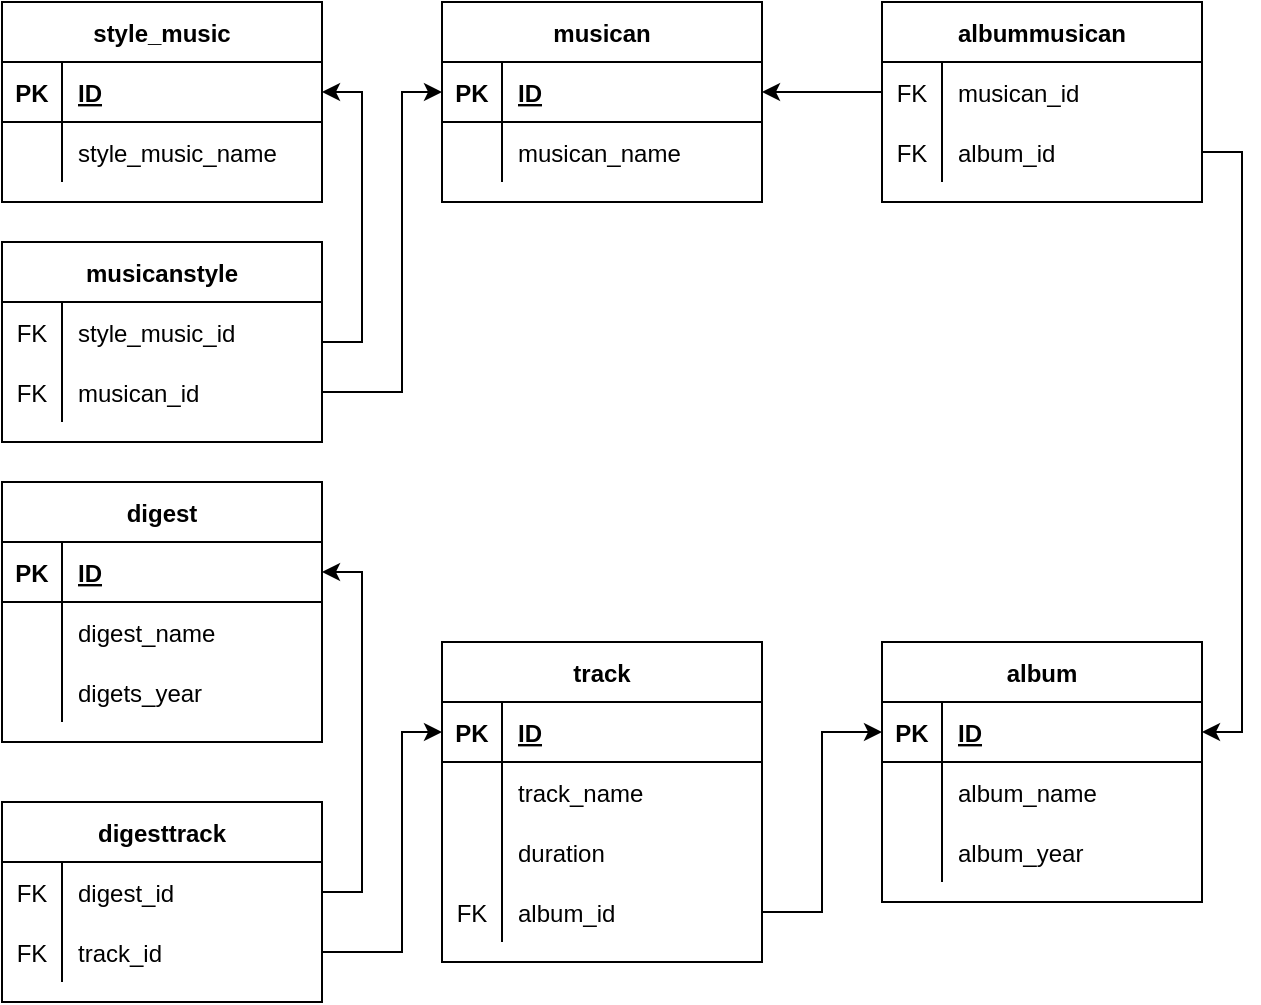 <mxfile version="20.0.4" type="device"><diagram id="W8z6sZ9JxabZCytsctsR" name="Page-1"><mxGraphModel dx="957" dy="429" grid="1" gridSize="10" guides="1" tooltips="1" connect="1" arrows="1" fold="1" page="1" pageScale="1" pageWidth="827" pageHeight="1169" math="0" shadow="0"><root><mxCell id="0"/><mxCell id="1" parent="0"/><mxCell id="G6Ekm_i2drtNlL_Du_uF-5" value="style_music" style="shape=table;startSize=30;container=1;collapsible=1;childLayout=tableLayout;fixedRows=1;rowLines=0;fontStyle=1;align=center;resizeLast=1;" parent="1" vertex="1"><mxGeometry x="80" y="40" width="160" height="100" as="geometry"/></mxCell><mxCell id="G6Ekm_i2drtNlL_Du_uF-6" value="" style="shape=tableRow;horizontal=0;startSize=0;swimlaneHead=0;swimlaneBody=0;fillColor=none;collapsible=0;dropTarget=0;points=[[0,0.5],[1,0.5]];portConstraint=eastwest;top=0;left=0;right=0;bottom=1;" parent="G6Ekm_i2drtNlL_Du_uF-5" vertex="1"><mxGeometry y="30" width="160" height="30" as="geometry"/></mxCell><mxCell id="G6Ekm_i2drtNlL_Du_uF-7" value="PK" style="shape=partialRectangle;connectable=0;fillColor=none;top=0;left=0;bottom=0;right=0;fontStyle=1;overflow=hidden;" parent="G6Ekm_i2drtNlL_Du_uF-6" vertex="1"><mxGeometry width="30" height="30" as="geometry"><mxRectangle width="30" height="30" as="alternateBounds"/></mxGeometry></mxCell><mxCell id="G6Ekm_i2drtNlL_Du_uF-8" value="ID" style="shape=partialRectangle;connectable=0;fillColor=none;top=0;left=0;bottom=0;right=0;align=left;spacingLeft=6;fontStyle=5;overflow=hidden;" parent="G6Ekm_i2drtNlL_Du_uF-6" vertex="1"><mxGeometry x="30" width="130" height="30" as="geometry"><mxRectangle width="130" height="30" as="alternateBounds"/></mxGeometry></mxCell><mxCell id="G6Ekm_i2drtNlL_Du_uF-9" value="" style="shape=tableRow;horizontal=0;startSize=0;swimlaneHead=0;swimlaneBody=0;fillColor=none;collapsible=0;dropTarget=0;points=[[0,0.5],[1,0.5]];portConstraint=eastwest;top=0;left=0;right=0;bottom=0;" parent="G6Ekm_i2drtNlL_Du_uF-5" vertex="1"><mxGeometry y="60" width="160" height="30" as="geometry"/></mxCell><mxCell id="G6Ekm_i2drtNlL_Du_uF-10" value="" style="shape=partialRectangle;connectable=0;fillColor=none;top=0;left=0;bottom=0;right=0;editable=1;overflow=hidden;" parent="G6Ekm_i2drtNlL_Du_uF-9" vertex="1"><mxGeometry width="30" height="30" as="geometry"><mxRectangle width="30" height="30" as="alternateBounds"/></mxGeometry></mxCell><mxCell id="G6Ekm_i2drtNlL_Du_uF-11" value="style_music_name" style="shape=partialRectangle;connectable=0;fillColor=none;top=0;left=0;bottom=0;right=0;align=left;spacingLeft=6;overflow=hidden;" parent="G6Ekm_i2drtNlL_Du_uF-9" vertex="1"><mxGeometry x="30" width="130" height="30" as="geometry"><mxRectangle width="130" height="30" as="alternateBounds"/></mxGeometry></mxCell><mxCell id="G6Ekm_i2drtNlL_Du_uF-18" value="track" style="shape=table;startSize=30;container=1;collapsible=1;childLayout=tableLayout;fixedRows=1;rowLines=0;fontStyle=1;align=center;resizeLast=1;" parent="1" vertex="1"><mxGeometry x="300" y="360" width="160" height="160" as="geometry"/></mxCell><mxCell id="G6Ekm_i2drtNlL_Du_uF-19" value="" style="shape=tableRow;horizontal=0;startSize=0;swimlaneHead=0;swimlaneBody=0;fillColor=none;collapsible=0;dropTarget=0;points=[[0,0.5],[1,0.5]];portConstraint=eastwest;top=0;left=0;right=0;bottom=1;" parent="G6Ekm_i2drtNlL_Du_uF-18" vertex="1"><mxGeometry y="30" width="160" height="30" as="geometry"/></mxCell><mxCell id="G6Ekm_i2drtNlL_Du_uF-20" value="PK" style="shape=partialRectangle;connectable=0;fillColor=none;top=0;left=0;bottom=0;right=0;fontStyle=1;overflow=hidden;" parent="G6Ekm_i2drtNlL_Du_uF-19" vertex="1"><mxGeometry width="30" height="30" as="geometry"><mxRectangle width="30" height="30" as="alternateBounds"/></mxGeometry></mxCell><mxCell id="G6Ekm_i2drtNlL_Du_uF-21" value="ID" style="shape=partialRectangle;connectable=0;fillColor=none;top=0;left=0;bottom=0;right=0;align=left;spacingLeft=6;fontStyle=5;overflow=hidden;" parent="G6Ekm_i2drtNlL_Du_uF-19" vertex="1"><mxGeometry x="30" width="130" height="30" as="geometry"><mxRectangle width="130" height="30" as="alternateBounds"/></mxGeometry></mxCell><mxCell id="G6Ekm_i2drtNlL_Du_uF-22" value="" style="shape=tableRow;horizontal=0;startSize=0;swimlaneHead=0;swimlaneBody=0;fillColor=none;collapsible=0;dropTarget=0;points=[[0,0.5],[1,0.5]];portConstraint=eastwest;top=0;left=0;right=0;bottom=0;" parent="G6Ekm_i2drtNlL_Du_uF-18" vertex="1"><mxGeometry y="60" width="160" height="30" as="geometry"/></mxCell><mxCell id="G6Ekm_i2drtNlL_Du_uF-23" value="" style="shape=partialRectangle;connectable=0;fillColor=none;top=0;left=0;bottom=0;right=0;editable=1;overflow=hidden;" parent="G6Ekm_i2drtNlL_Du_uF-22" vertex="1"><mxGeometry width="30" height="30" as="geometry"><mxRectangle width="30" height="30" as="alternateBounds"/></mxGeometry></mxCell><mxCell id="G6Ekm_i2drtNlL_Du_uF-24" value="track_name" style="shape=partialRectangle;connectable=0;fillColor=none;top=0;left=0;bottom=0;right=0;align=left;spacingLeft=6;overflow=hidden;" parent="G6Ekm_i2drtNlL_Du_uF-22" vertex="1"><mxGeometry x="30" width="130" height="30" as="geometry"><mxRectangle width="130" height="30" as="alternateBounds"/></mxGeometry></mxCell><mxCell id="G6Ekm_i2drtNlL_Du_uF-34" value="" style="shape=tableRow;horizontal=0;startSize=0;swimlaneHead=0;swimlaneBody=0;fillColor=none;collapsible=0;dropTarget=0;points=[[0,0.5],[1,0.5]];portConstraint=eastwest;top=0;left=0;right=0;bottom=0;" parent="G6Ekm_i2drtNlL_Du_uF-18" vertex="1"><mxGeometry y="90" width="160" height="30" as="geometry"/></mxCell><mxCell id="G6Ekm_i2drtNlL_Du_uF-35" value="" style="shape=partialRectangle;connectable=0;fillColor=none;top=0;left=0;bottom=0;right=0;editable=1;overflow=hidden;" parent="G6Ekm_i2drtNlL_Du_uF-34" vertex="1"><mxGeometry width="30" height="30" as="geometry"><mxRectangle width="30" height="30" as="alternateBounds"/></mxGeometry></mxCell><mxCell id="G6Ekm_i2drtNlL_Du_uF-36" value="duration" style="shape=partialRectangle;connectable=0;fillColor=none;top=0;left=0;bottom=0;right=0;align=left;spacingLeft=6;overflow=hidden;" parent="G6Ekm_i2drtNlL_Du_uF-34" vertex="1"><mxGeometry x="30" width="130" height="30" as="geometry"><mxRectangle width="130" height="30" as="alternateBounds"/></mxGeometry></mxCell><mxCell id="G6Ekm_i2drtNlL_Du_uF-103" value="" style="shape=tableRow;horizontal=0;startSize=0;swimlaneHead=0;swimlaneBody=0;fillColor=none;collapsible=0;dropTarget=0;points=[[0,0.5],[1,0.5]];portConstraint=eastwest;top=0;left=0;right=0;bottom=0;" parent="G6Ekm_i2drtNlL_Du_uF-18" vertex="1"><mxGeometry y="120" width="160" height="30" as="geometry"/></mxCell><mxCell id="G6Ekm_i2drtNlL_Du_uF-104" value="FK" style="shape=partialRectangle;connectable=0;fillColor=none;top=0;left=0;bottom=0;right=0;editable=1;overflow=hidden;" parent="G6Ekm_i2drtNlL_Du_uF-103" vertex="1"><mxGeometry width="30" height="30" as="geometry"><mxRectangle width="30" height="30" as="alternateBounds"/></mxGeometry></mxCell><mxCell id="G6Ekm_i2drtNlL_Du_uF-105" value="album_id" style="shape=partialRectangle;connectable=0;fillColor=none;top=0;left=0;bottom=0;right=0;align=left;spacingLeft=6;overflow=hidden;" parent="G6Ekm_i2drtNlL_Du_uF-103" vertex="1"><mxGeometry x="30" width="130" height="30" as="geometry"><mxRectangle width="130" height="30" as="alternateBounds"/></mxGeometry></mxCell><mxCell id="G6Ekm_i2drtNlL_Du_uF-38" value="musican" style="shape=table;startSize=30;container=1;collapsible=1;childLayout=tableLayout;fixedRows=1;rowLines=0;fontStyle=1;align=center;resizeLast=1;" parent="1" vertex="1"><mxGeometry x="300" y="40" width="160" height="100" as="geometry"/></mxCell><mxCell id="G6Ekm_i2drtNlL_Du_uF-39" value="" style="shape=tableRow;horizontal=0;startSize=0;swimlaneHead=0;swimlaneBody=0;fillColor=none;collapsible=0;dropTarget=0;points=[[0,0.5],[1,0.5]];portConstraint=eastwest;top=0;left=0;right=0;bottom=1;" parent="G6Ekm_i2drtNlL_Du_uF-38" vertex="1"><mxGeometry y="30" width="160" height="30" as="geometry"/></mxCell><mxCell id="G6Ekm_i2drtNlL_Du_uF-40" value="PK" style="shape=partialRectangle;connectable=0;fillColor=none;top=0;left=0;bottom=0;right=0;fontStyle=1;overflow=hidden;" parent="G6Ekm_i2drtNlL_Du_uF-39" vertex="1"><mxGeometry width="30" height="30" as="geometry"><mxRectangle width="30" height="30" as="alternateBounds"/></mxGeometry></mxCell><mxCell id="G6Ekm_i2drtNlL_Du_uF-41" value="ID" style="shape=partialRectangle;connectable=0;fillColor=none;top=0;left=0;bottom=0;right=0;align=left;spacingLeft=6;fontStyle=5;overflow=hidden;" parent="G6Ekm_i2drtNlL_Du_uF-39" vertex="1"><mxGeometry x="30" width="130" height="30" as="geometry"><mxRectangle width="130" height="30" as="alternateBounds"/></mxGeometry></mxCell><mxCell id="G6Ekm_i2drtNlL_Du_uF-42" value="" style="shape=tableRow;horizontal=0;startSize=0;swimlaneHead=0;swimlaneBody=0;fillColor=none;collapsible=0;dropTarget=0;points=[[0,0.5],[1,0.5]];portConstraint=eastwest;top=0;left=0;right=0;bottom=0;" parent="G6Ekm_i2drtNlL_Du_uF-38" vertex="1"><mxGeometry y="60" width="160" height="30" as="geometry"/></mxCell><mxCell id="G6Ekm_i2drtNlL_Du_uF-43" value="" style="shape=partialRectangle;connectable=0;fillColor=none;top=0;left=0;bottom=0;right=0;editable=1;overflow=hidden;" parent="G6Ekm_i2drtNlL_Du_uF-42" vertex="1"><mxGeometry width="30" height="30" as="geometry"><mxRectangle width="30" height="30" as="alternateBounds"/></mxGeometry></mxCell><mxCell id="G6Ekm_i2drtNlL_Du_uF-44" value="musican_name" style="shape=partialRectangle;connectable=0;fillColor=none;top=0;left=0;bottom=0;right=0;align=left;spacingLeft=6;overflow=hidden;" parent="G6Ekm_i2drtNlL_Du_uF-42" vertex="1"><mxGeometry x="30" width="130" height="30" as="geometry"><mxRectangle width="130" height="30" as="alternateBounds"/></mxGeometry></mxCell><mxCell id="G6Ekm_i2drtNlL_Du_uF-64" value="album" style="shape=table;startSize=30;container=1;collapsible=1;childLayout=tableLayout;fixedRows=1;rowLines=0;fontStyle=1;align=center;resizeLast=1;" parent="1" vertex="1"><mxGeometry x="520" y="360" width="160" height="130" as="geometry"/></mxCell><mxCell id="G6Ekm_i2drtNlL_Du_uF-65" value="" style="shape=tableRow;horizontal=0;startSize=0;swimlaneHead=0;swimlaneBody=0;fillColor=none;collapsible=0;dropTarget=0;points=[[0,0.5],[1,0.5]];portConstraint=eastwest;top=0;left=0;right=0;bottom=1;" parent="G6Ekm_i2drtNlL_Du_uF-64" vertex="1"><mxGeometry y="30" width="160" height="30" as="geometry"/></mxCell><mxCell id="G6Ekm_i2drtNlL_Du_uF-66" value="PK" style="shape=partialRectangle;connectable=0;fillColor=none;top=0;left=0;bottom=0;right=0;fontStyle=1;overflow=hidden;" parent="G6Ekm_i2drtNlL_Du_uF-65" vertex="1"><mxGeometry width="30" height="30" as="geometry"><mxRectangle width="30" height="30" as="alternateBounds"/></mxGeometry></mxCell><mxCell id="G6Ekm_i2drtNlL_Du_uF-67" value="ID" style="shape=partialRectangle;connectable=0;fillColor=none;top=0;left=0;bottom=0;right=0;align=left;spacingLeft=6;fontStyle=5;overflow=hidden;" parent="G6Ekm_i2drtNlL_Du_uF-65" vertex="1"><mxGeometry x="30" width="130" height="30" as="geometry"><mxRectangle width="130" height="30" as="alternateBounds"/></mxGeometry></mxCell><mxCell id="G6Ekm_i2drtNlL_Du_uF-68" value="" style="shape=tableRow;horizontal=0;startSize=0;swimlaneHead=0;swimlaneBody=0;fillColor=none;collapsible=0;dropTarget=0;points=[[0,0.5],[1,0.5]];portConstraint=eastwest;top=0;left=0;right=0;bottom=0;" parent="G6Ekm_i2drtNlL_Du_uF-64" vertex="1"><mxGeometry y="60" width="160" height="30" as="geometry"/></mxCell><mxCell id="G6Ekm_i2drtNlL_Du_uF-69" value="" style="shape=partialRectangle;connectable=0;fillColor=none;top=0;left=0;bottom=0;right=0;editable=1;overflow=hidden;" parent="G6Ekm_i2drtNlL_Du_uF-68" vertex="1"><mxGeometry width="30" height="30" as="geometry"><mxRectangle width="30" height="30" as="alternateBounds"/></mxGeometry></mxCell><mxCell id="G6Ekm_i2drtNlL_Du_uF-70" value="album_name" style="shape=partialRectangle;connectable=0;fillColor=none;top=0;left=0;bottom=0;right=0;align=left;spacingLeft=6;overflow=hidden;" parent="G6Ekm_i2drtNlL_Du_uF-68" vertex="1"><mxGeometry x="30" width="130" height="30" as="geometry"><mxRectangle width="130" height="30" as="alternateBounds"/></mxGeometry></mxCell><mxCell id="G6Ekm_i2drtNlL_Du_uF-71" value="" style="shape=tableRow;horizontal=0;startSize=0;swimlaneHead=0;swimlaneBody=0;fillColor=none;collapsible=0;dropTarget=0;points=[[0,0.5],[1,0.5]];portConstraint=eastwest;top=0;left=0;right=0;bottom=0;" parent="G6Ekm_i2drtNlL_Du_uF-64" vertex="1"><mxGeometry y="90" width="160" height="30" as="geometry"/></mxCell><mxCell id="G6Ekm_i2drtNlL_Du_uF-72" value="" style="shape=partialRectangle;connectable=0;fillColor=none;top=0;left=0;bottom=0;right=0;editable=1;overflow=hidden;" parent="G6Ekm_i2drtNlL_Du_uF-71" vertex="1"><mxGeometry width="30" height="30" as="geometry"><mxRectangle width="30" height="30" as="alternateBounds"/></mxGeometry></mxCell><mxCell id="G6Ekm_i2drtNlL_Du_uF-73" value="album_year" style="shape=partialRectangle;connectable=0;fillColor=none;top=0;left=0;bottom=0;right=0;align=left;spacingLeft=6;overflow=hidden;" parent="G6Ekm_i2drtNlL_Du_uF-71" vertex="1"><mxGeometry x="30" width="130" height="30" as="geometry"><mxRectangle width="130" height="30" as="alternateBounds"/></mxGeometry></mxCell><mxCell id="U_ldO_6XChJH8zZsSwP5-2" value="digest" style="shape=table;startSize=30;container=1;collapsible=1;childLayout=tableLayout;fixedRows=1;rowLines=0;fontStyle=1;align=center;resizeLast=1;" vertex="1" parent="1"><mxGeometry x="80" y="280" width="160" height="130" as="geometry"/></mxCell><mxCell id="U_ldO_6XChJH8zZsSwP5-3" value="" style="shape=tableRow;horizontal=0;startSize=0;swimlaneHead=0;swimlaneBody=0;fillColor=none;collapsible=0;dropTarget=0;points=[[0,0.5],[1,0.5]];portConstraint=eastwest;top=0;left=0;right=0;bottom=1;" vertex="1" parent="U_ldO_6XChJH8zZsSwP5-2"><mxGeometry y="30" width="160" height="30" as="geometry"/></mxCell><mxCell id="U_ldO_6XChJH8zZsSwP5-4" value="PK" style="shape=partialRectangle;connectable=0;fillColor=none;top=0;left=0;bottom=0;right=0;fontStyle=1;overflow=hidden;" vertex="1" parent="U_ldO_6XChJH8zZsSwP5-3"><mxGeometry width="30" height="30" as="geometry"><mxRectangle width="30" height="30" as="alternateBounds"/></mxGeometry></mxCell><mxCell id="U_ldO_6XChJH8zZsSwP5-5" value="ID" style="shape=partialRectangle;connectable=0;fillColor=none;top=0;left=0;bottom=0;right=0;align=left;spacingLeft=6;fontStyle=5;overflow=hidden;" vertex="1" parent="U_ldO_6XChJH8zZsSwP5-3"><mxGeometry x="30" width="130" height="30" as="geometry"><mxRectangle width="130" height="30" as="alternateBounds"/></mxGeometry></mxCell><mxCell id="U_ldO_6XChJH8zZsSwP5-6" value="" style="shape=tableRow;horizontal=0;startSize=0;swimlaneHead=0;swimlaneBody=0;fillColor=none;collapsible=0;dropTarget=0;points=[[0,0.5],[1,0.5]];portConstraint=eastwest;top=0;left=0;right=0;bottom=0;" vertex="1" parent="U_ldO_6XChJH8zZsSwP5-2"><mxGeometry y="60" width="160" height="30" as="geometry"/></mxCell><mxCell id="U_ldO_6XChJH8zZsSwP5-7" value="" style="shape=partialRectangle;connectable=0;fillColor=none;top=0;left=0;bottom=0;right=0;editable=1;overflow=hidden;" vertex="1" parent="U_ldO_6XChJH8zZsSwP5-6"><mxGeometry width="30" height="30" as="geometry"><mxRectangle width="30" height="30" as="alternateBounds"/></mxGeometry></mxCell><mxCell id="U_ldO_6XChJH8zZsSwP5-8" value="digest_name" style="shape=partialRectangle;connectable=0;fillColor=none;top=0;left=0;bottom=0;right=0;align=left;spacingLeft=6;overflow=hidden;" vertex="1" parent="U_ldO_6XChJH8zZsSwP5-6"><mxGeometry x="30" width="130" height="30" as="geometry"><mxRectangle width="130" height="30" as="alternateBounds"/></mxGeometry></mxCell><mxCell id="U_ldO_6XChJH8zZsSwP5-9" value="" style="shape=tableRow;horizontal=0;startSize=0;swimlaneHead=0;swimlaneBody=0;fillColor=none;collapsible=0;dropTarget=0;points=[[0,0.5],[1,0.5]];portConstraint=eastwest;top=0;left=0;right=0;bottom=0;" vertex="1" parent="U_ldO_6XChJH8zZsSwP5-2"><mxGeometry y="90" width="160" height="30" as="geometry"/></mxCell><mxCell id="U_ldO_6XChJH8zZsSwP5-10" value="" style="shape=partialRectangle;connectable=0;fillColor=none;top=0;left=0;bottom=0;right=0;editable=1;overflow=hidden;" vertex="1" parent="U_ldO_6XChJH8zZsSwP5-9"><mxGeometry width="30" height="30" as="geometry"><mxRectangle width="30" height="30" as="alternateBounds"/></mxGeometry></mxCell><mxCell id="U_ldO_6XChJH8zZsSwP5-11" value="digets_year" style="shape=partialRectangle;connectable=0;fillColor=none;top=0;left=0;bottom=0;right=0;align=left;spacingLeft=6;overflow=hidden;" vertex="1" parent="U_ldO_6XChJH8zZsSwP5-9"><mxGeometry x="30" width="130" height="30" as="geometry"><mxRectangle width="130" height="30" as="alternateBounds"/></mxGeometry></mxCell><mxCell id="U_ldO_6XChJH8zZsSwP5-22" value="musicanstyle" style="shape=table;startSize=30;container=1;collapsible=1;childLayout=tableLayout;fixedRows=1;rowLines=0;fontStyle=1;align=center;resizeLast=1;" vertex="1" parent="1"><mxGeometry x="80" y="160" width="160" height="100" as="geometry"/></mxCell><mxCell id="U_ldO_6XChJH8zZsSwP5-29" value="" style="shape=tableRow;horizontal=0;startSize=0;swimlaneHead=0;swimlaneBody=0;fillColor=none;collapsible=0;dropTarget=0;points=[[0,0.5],[1,0.5]];portConstraint=eastwest;top=0;left=0;right=0;bottom=0;" vertex="1" parent="U_ldO_6XChJH8zZsSwP5-22"><mxGeometry y="30" width="160" height="30" as="geometry"/></mxCell><mxCell id="U_ldO_6XChJH8zZsSwP5-30" value="FK" style="shape=partialRectangle;connectable=0;fillColor=none;top=0;left=0;bottom=0;right=0;editable=1;overflow=hidden;" vertex="1" parent="U_ldO_6XChJH8zZsSwP5-29"><mxGeometry width="30" height="30" as="geometry"><mxRectangle width="30" height="30" as="alternateBounds"/></mxGeometry></mxCell><mxCell id="U_ldO_6XChJH8zZsSwP5-31" value="style_music_id" style="shape=partialRectangle;connectable=0;fillColor=none;top=0;left=0;bottom=0;right=0;align=left;spacingLeft=6;overflow=hidden;" vertex="1" parent="U_ldO_6XChJH8zZsSwP5-29"><mxGeometry x="30" width="130" height="30" as="geometry"><mxRectangle width="130" height="30" as="alternateBounds"/></mxGeometry></mxCell><mxCell id="U_ldO_6XChJH8zZsSwP5-32" value="" style="shape=tableRow;horizontal=0;startSize=0;swimlaneHead=0;swimlaneBody=0;fillColor=none;collapsible=0;dropTarget=0;points=[[0,0.5],[1,0.5]];portConstraint=eastwest;top=0;left=0;right=0;bottom=0;" vertex="1" parent="U_ldO_6XChJH8zZsSwP5-22"><mxGeometry y="60" width="160" height="30" as="geometry"/></mxCell><mxCell id="U_ldO_6XChJH8zZsSwP5-33" value="FK" style="shape=partialRectangle;connectable=0;fillColor=none;top=0;left=0;bottom=0;right=0;editable=1;overflow=hidden;" vertex="1" parent="U_ldO_6XChJH8zZsSwP5-32"><mxGeometry width="30" height="30" as="geometry"><mxRectangle width="30" height="30" as="alternateBounds"/></mxGeometry></mxCell><mxCell id="U_ldO_6XChJH8zZsSwP5-34" value="musican_id" style="shape=partialRectangle;connectable=0;fillColor=none;top=0;left=0;bottom=0;right=0;align=left;spacingLeft=6;overflow=hidden;" vertex="1" parent="U_ldO_6XChJH8zZsSwP5-32"><mxGeometry x="30" width="130" height="30" as="geometry"><mxRectangle width="130" height="30" as="alternateBounds"/></mxGeometry></mxCell><mxCell id="U_ldO_6XChJH8zZsSwP5-38" style="edgeStyle=orthogonalEdgeStyle;rounded=0;orthogonalLoop=1;jettySize=auto;html=1;exitX=1;exitY=0.5;exitDx=0;exitDy=0;" edge="1" parent="1" source="U_ldO_6XChJH8zZsSwP5-32" target="G6Ekm_i2drtNlL_Du_uF-39"><mxGeometry relative="1" as="geometry"><Array as="points"><mxPoint x="280" y="235"/><mxPoint x="280" y="85"/></Array></mxGeometry></mxCell><mxCell id="U_ldO_6XChJH8zZsSwP5-44" style="edgeStyle=orthogonalEdgeStyle;rounded=0;orthogonalLoop=1;jettySize=auto;html=1;entryX=1;entryY=0.5;entryDx=0;entryDy=0;exitX=1;exitY=0.5;exitDx=0;exitDy=0;" edge="1" parent="1" source="U_ldO_6XChJH8zZsSwP5-22" target="G6Ekm_i2drtNlL_Du_uF-6"><mxGeometry relative="1" as="geometry"/></mxCell><mxCell id="U_ldO_6XChJH8zZsSwP5-45" value="albummusican" style="shape=table;startSize=30;container=1;collapsible=1;childLayout=tableLayout;fixedRows=1;rowLines=0;fontStyle=1;align=center;resizeLast=1;" vertex="1" parent="1"><mxGeometry x="520" y="40" width="160" height="100" as="geometry"/></mxCell><mxCell id="U_ldO_6XChJH8zZsSwP5-46" value="" style="shape=tableRow;horizontal=0;startSize=0;swimlaneHead=0;swimlaneBody=0;fillColor=none;collapsible=0;dropTarget=0;points=[[0,0.5],[1,0.5]];portConstraint=eastwest;top=0;left=0;right=0;bottom=0;" vertex="1" parent="U_ldO_6XChJH8zZsSwP5-45"><mxGeometry y="30" width="160" height="30" as="geometry"/></mxCell><mxCell id="U_ldO_6XChJH8zZsSwP5-47" value="FK" style="shape=partialRectangle;connectable=0;fillColor=none;top=0;left=0;bottom=0;right=0;editable=1;overflow=hidden;" vertex="1" parent="U_ldO_6XChJH8zZsSwP5-46"><mxGeometry width="30" height="30" as="geometry"><mxRectangle width="30" height="30" as="alternateBounds"/></mxGeometry></mxCell><mxCell id="U_ldO_6XChJH8zZsSwP5-48" value="musican_id" style="shape=partialRectangle;connectable=0;fillColor=none;top=0;left=0;bottom=0;right=0;align=left;spacingLeft=6;overflow=hidden;" vertex="1" parent="U_ldO_6XChJH8zZsSwP5-46"><mxGeometry x="30" width="130" height="30" as="geometry"><mxRectangle width="130" height="30" as="alternateBounds"/></mxGeometry></mxCell><mxCell id="U_ldO_6XChJH8zZsSwP5-49" value="" style="shape=tableRow;horizontal=0;startSize=0;swimlaneHead=0;swimlaneBody=0;fillColor=none;collapsible=0;dropTarget=0;points=[[0,0.5],[1,0.5]];portConstraint=eastwest;top=0;left=0;right=0;bottom=0;" vertex="1" parent="U_ldO_6XChJH8zZsSwP5-45"><mxGeometry y="60" width="160" height="30" as="geometry"/></mxCell><mxCell id="U_ldO_6XChJH8zZsSwP5-50" value="FK" style="shape=partialRectangle;connectable=0;fillColor=none;top=0;left=0;bottom=0;right=0;editable=1;overflow=hidden;" vertex="1" parent="U_ldO_6XChJH8zZsSwP5-49"><mxGeometry width="30" height="30" as="geometry"><mxRectangle width="30" height="30" as="alternateBounds"/></mxGeometry></mxCell><mxCell id="U_ldO_6XChJH8zZsSwP5-51" value="album_id" style="shape=partialRectangle;connectable=0;fillColor=none;top=0;left=0;bottom=0;right=0;align=left;spacingLeft=6;overflow=hidden;" vertex="1" parent="U_ldO_6XChJH8zZsSwP5-49"><mxGeometry x="30" width="130" height="30" as="geometry"><mxRectangle width="130" height="30" as="alternateBounds"/></mxGeometry></mxCell><mxCell id="U_ldO_6XChJH8zZsSwP5-52" style="edgeStyle=orthogonalEdgeStyle;rounded=0;orthogonalLoop=1;jettySize=auto;html=1;entryX=1;entryY=0.5;entryDx=0;entryDy=0;" edge="1" parent="1" source="U_ldO_6XChJH8zZsSwP5-46" target="G6Ekm_i2drtNlL_Du_uF-39"><mxGeometry relative="1" as="geometry"/></mxCell><mxCell id="U_ldO_6XChJH8zZsSwP5-53" style="edgeStyle=orthogonalEdgeStyle;rounded=0;orthogonalLoop=1;jettySize=auto;html=1;entryX=1;entryY=0.5;entryDx=0;entryDy=0;exitX=1;exitY=0.5;exitDx=0;exitDy=0;" edge="1" parent="1" source="U_ldO_6XChJH8zZsSwP5-49" target="G6Ekm_i2drtNlL_Du_uF-65"><mxGeometry relative="1" as="geometry"/></mxCell><mxCell id="U_ldO_6XChJH8zZsSwP5-85" style="edgeStyle=orthogonalEdgeStyle;rounded=0;orthogonalLoop=1;jettySize=auto;html=1;entryX=0;entryY=0.5;entryDx=0;entryDy=0;fontFamily=Helvetica;fontSize=12;fontColor=default;startSize=30;" edge="1" parent="1" source="G6Ekm_i2drtNlL_Du_uF-103" target="G6Ekm_i2drtNlL_Du_uF-65"><mxGeometry relative="1" as="geometry"/></mxCell><mxCell id="U_ldO_6XChJH8zZsSwP5-86" value="digesttrack" style="shape=table;startSize=30;container=1;collapsible=1;childLayout=tableLayout;fixedRows=1;rowLines=0;fontStyle=1;align=center;resizeLast=1;" vertex="1" parent="1"><mxGeometry x="80" y="440" width="160" height="100" as="geometry"/></mxCell><mxCell id="U_ldO_6XChJH8zZsSwP5-87" value="" style="shape=tableRow;horizontal=0;startSize=0;swimlaneHead=0;swimlaneBody=0;fillColor=none;collapsible=0;dropTarget=0;points=[[0,0.5],[1,0.5]];portConstraint=eastwest;top=0;left=0;right=0;bottom=0;" vertex="1" parent="U_ldO_6XChJH8zZsSwP5-86"><mxGeometry y="30" width="160" height="30" as="geometry"/></mxCell><mxCell id="U_ldO_6XChJH8zZsSwP5-88" value="FK" style="shape=partialRectangle;connectable=0;fillColor=none;top=0;left=0;bottom=0;right=0;editable=1;overflow=hidden;" vertex="1" parent="U_ldO_6XChJH8zZsSwP5-87"><mxGeometry width="30" height="30" as="geometry"><mxRectangle width="30" height="30" as="alternateBounds"/></mxGeometry></mxCell><mxCell id="U_ldO_6XChJH8zZsSwP5-89" value="digest_id" style="shape=partialRectangle;connectable=0;fillColor=none;top=0;left=0;bottom=0;right=0;align=left;spacingLeft=6;overflow=hidden;" vertex="1" parent="U_ldO_6XChJH8zZsSwP5-87"><mxGeometry x="30" width="130" height="30" as="geometry"><mxRectangle width="130" height="30" as="alternateBounds"/></mxGeometry></mxCell><mxCell id="U_ldO_6XChJH8zZsSwP5-90" value="" style="shape=tableRow;horizontal=0;startSize=0;swimlaneHead=0;swimlaneBody=0;fillColor=none;collapsible=0;dropTarget=0;points=[[0,0.5],[1,0.5]];portConstraint=eastwest;top=0;left=0;right=0;bottom=0;" vertex="1" parent="U_ldO_6XChJH8zZsSwP5-86"><mxGeometry y="60" width="160" height="30" as="geometry"/></mxCell><mxCell id="U_ldO_6XChJH8zZsSwP5-91" value="FK" style="shape=partialRectangle;connectable=0;fillColor=none;top=0;left=0;bottom=0;right=0;editable=1;overflow=hidden;" vertex="1" parent="U_ldO_6XChJH8zZsSwP5-90"><mxGeometry width="30" height="30" as="geometry"><mxRectangle width="30" height="30" as="alternateBounds"/></mxGeometry></mxCell><mxCell id="U_ldO_6XChJH8zZsSwP5-92" value="track_id" style="shape=partialRectangle;connectable=0;fillColor=none;top=0;left=0;bottom=0;right=0;align=left;spacingLeft=6;overflow=hidden;" vertex="1" parent="U_ldO_6XChJH8zZsSwP5-90"><mxGeometry x="30" width="130" height="30" as="geometry"><mxRectangle width="130" height="30" as="alternateBounds"/></mxGeometry></mxCell><mxCell id="U_ldO_6XChJH8zZsSwP5-93" style="edgeStyle=orthogonalEdgeStyle;rounded=0;orthogonalLoop=1;jettySize=auto;html=1;entryX=0;entryY=0.5;entryDx=0;entryDy=0;fontFamily=Helvetica;fontSize=12;fontColor=default;startSize=30;" edge="1" parent="1" source="U_ldO_6XChJH8zZsSwP5-90" target="G6Ekm_i2drtNlL_Du_uF-19"><mxGeometry relative="1" as="geometry"><Array as="points"><mxPoint x="280" y="515"/><mxPoint x="280" y="405"/></Array></mxGeometry></mxCell><mxCell id="U_ldO_6XChJH8zZsSwP5-95" style="edgeStyle=orthogonalEdgeStyle;rounded=0;orthogonalLoop=1;jettySize=auto;html=1;exitX=1;exitY=0.5;exitDx=0;exitDy=0;entryX=1;entryY=0.5;entryDx=0;entryDy=0;fontFamily=Helvetica;fontSize=12;fontColor=default;startSize=30;" edge="1" parent="1" source="U_ldO_6XChJH8zZsSwP5-87" target="U_ldO_6XChJH8zZsSwP5-3"><mxGeometry relative="1" as="geometry"/></mxCell></root></mxGraphModel></diagram></mxfile>